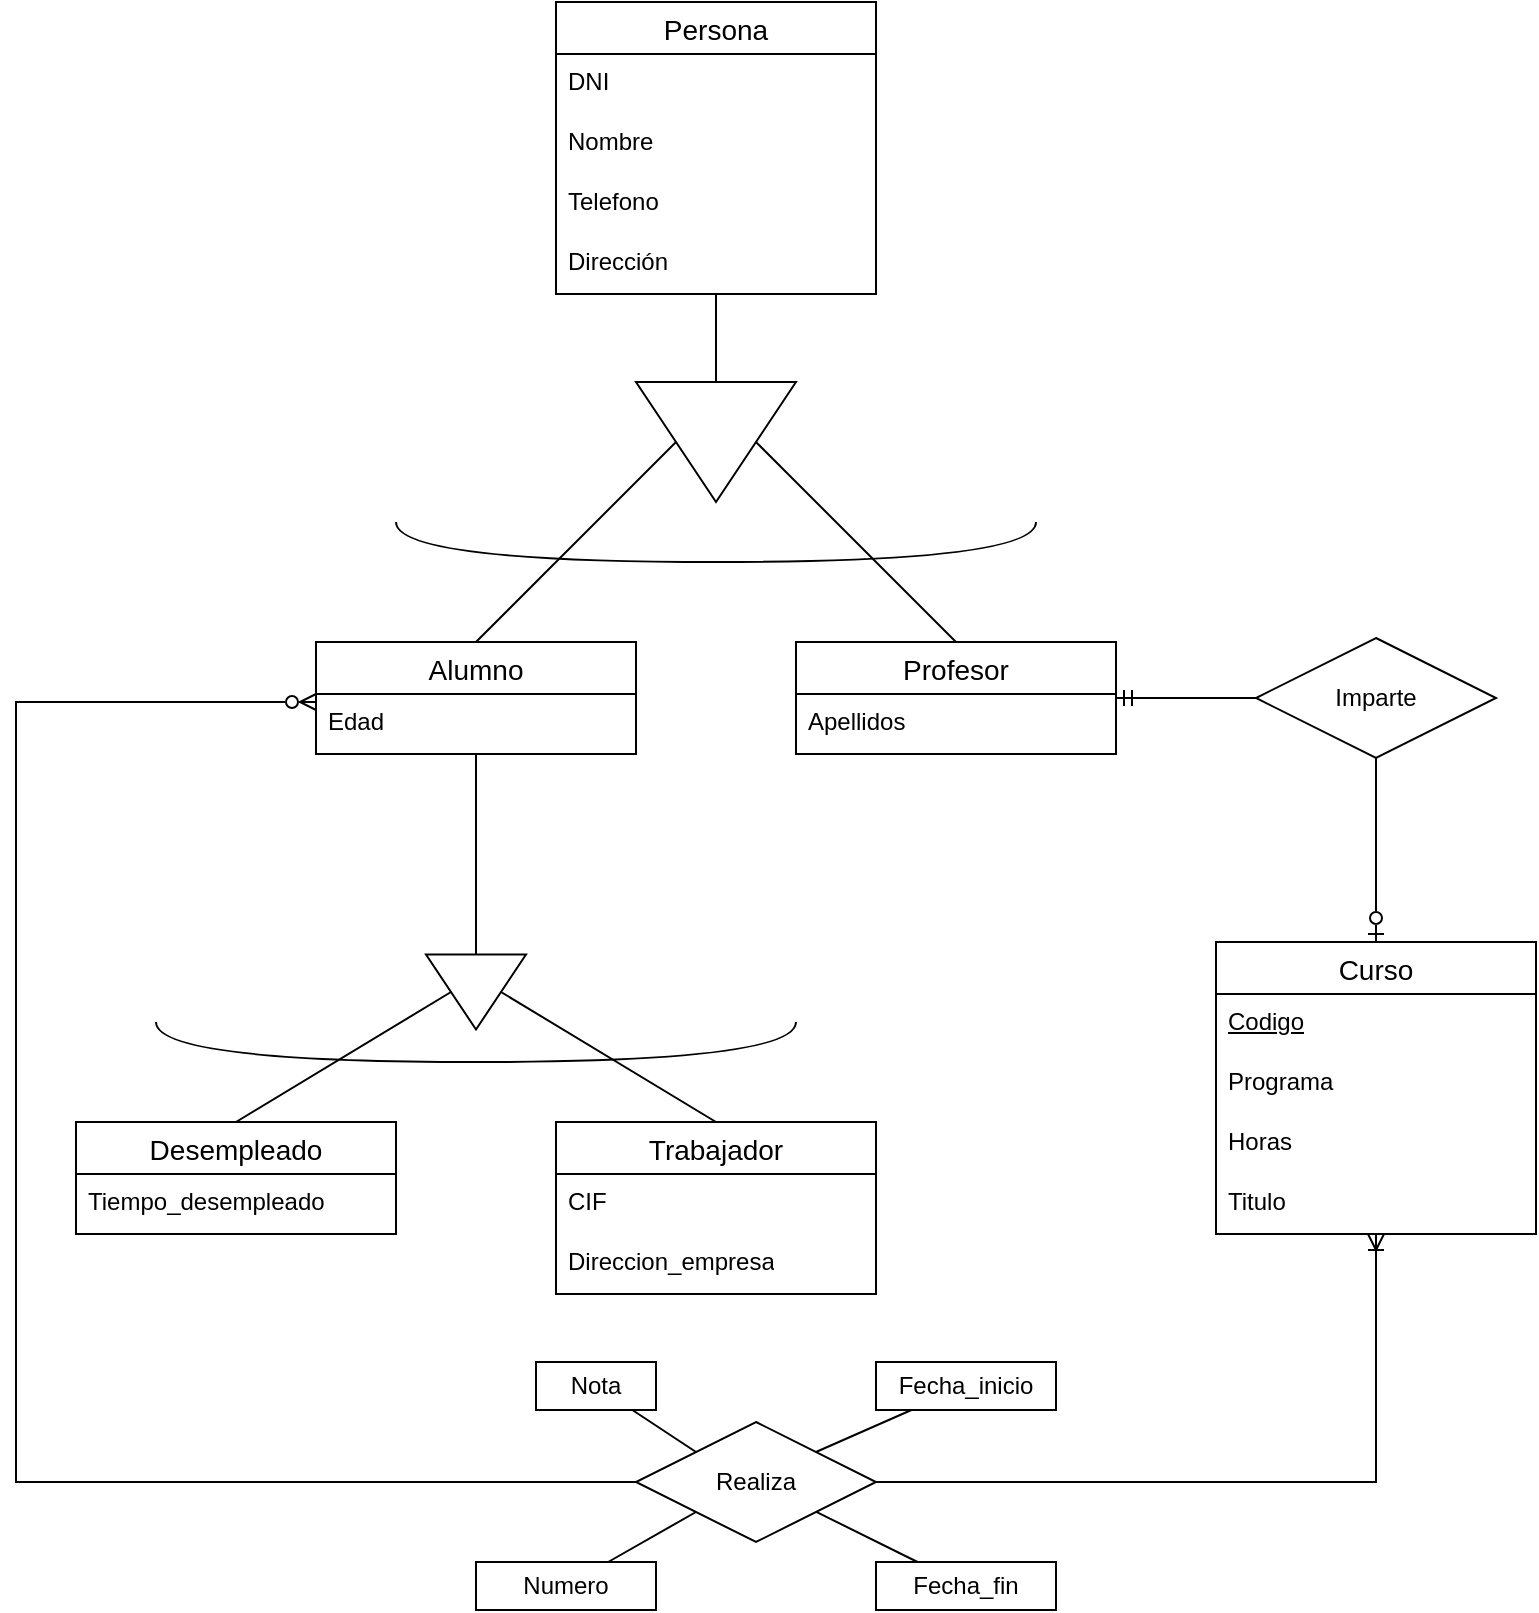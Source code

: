 <mxfile version="22.0.4" type="github">
  <diagram name="Página-1" id="FlU45aB12HdVQE7GKGVE">
    <mxGraphModel dx="1434" dy="802" grid="1" gridSize="10" guides="1" tooltips="1" connect="1" arrows="1" fold="1" page="1" pageScale="1" pageWidth="827" pageHeight="1169" math="0" shadow="0">
      <root>
        <mxCell id="0" />
        <mxCell id="1" parent="0" />
        <mxCell id="kR_CIsrgJelgp5DFbDM_-1" value="Persona" style="swimlane;fontStyle=0;childLayout=stackLayout;horizontal=1;startSize=26;horizontalStack=0;resizeParent=1;resizeParentMax=0;resizeLast=0;collapsible=1;marginBottom=0;align=center;fontSize=14;" parent="1" vertex="1">
          <mxGeometry x="440" y="120" width="160" height="146" as="geometry" />
        </mxCell>
        <mxCell id="kR_CIsrgJelgp5DFbDM_-2" value="DNI" style="text;strokeColor=none;fillColor=none;spacingLeft=4;spacingRight=4;overflow=hidden;rotatable=0;points=[[0,0.5],[1,0.5]];portConstraint=eastwest;fontSize=12;whiteSpace=wrap;html=1;" parent="kR_CIsrgJelgp5DFbDM_-1" vertex="1">
          <mxGeometry y="26" width="160" height="30" as="geometry" />
        </mxCell>
        <mxCell id="kR_CIsrgJelgp5DFbDM_-3" value="Nombre" style="text;strokeColor=none;fillColor=none;spacingLeft=4;spacingRight=4;overflow=hidden;rotatable=0;points=[[0,0.5],[1,0.5]];portConstraint=eastwest;fontSize=12;whiteSpace=wrap;html=1;" parent="kR_CIsrgJelgp5DFbDM_-1" vertex="1">
          <mxGeometry y="56" width="160" height="30" as="geometry" />
        </mxCell>
        <mxCell id="kR_CIsrgJelgp5DFbDM_-4" value="Telefono" style="text;strokeColor=none;fillColor=none;spacingLeft=4;spacingRight=4;overflow=hidden;rotatable=0;points=[[0,0.5],[1,0.5]];portConstraint=eastwest;fontSize=12;whiteSpace=wrap;html=1;" parent="kR_CIsrgJelgp5DFbDM_-1" vertex="1">
          <mxGeometry y="86" width="160" height="30" as="geometry" />
        </mxCell>
        <mxCell id="kR_CIsrgJelgp5DFbDM_-17" value="Dirección" style="text;strokeColor=none;fillColor=none;spacingLeft=4;spacingRight=4;overflow=hidden;rotatable=0;points=[[0,0.5],[1,0.5]];portConstraint=eastwest;fontSize=12;whiteSpace=wrap;html=1;" parent="kR_CIsrgJelgp5DFbDM_-1" vertex="1">
          <mxGeometry y="116" width="160" height="30" as="geometry" />
        </mxCell>
        <mxCell id="kR_CIsrgJelgp5DFbDM_-5" value="Desempleado" style="swimlane;fontStyle=0;childLayout=stackLayout;horizontal=1;startSize=26;horizontalStack=0;resizeParent=1;resizeParentMax=0;resizeLast=0;collapsible=1;marginBottom=0;align=center;fontSize=14;" parent="1" vertex="1">
          <mxGeometry x="200" y="680" width="160" height="56" as="geometry" />
        </mxCell>
        <mxCell id="kR_CIsrgJelgp5DFbDM_-6" value="Tiempo_desempleado" style="text;strokeColor=none;fillColor=none;spacingLeft=4;spacingRight=4;overflow=hidden;rotatable=0;points=[[0,0.5],[1,0.5]];portConstraint=eastwest;fontSize=12;whiteSpace=wrap;html=1;" parent="kR_CIsrgJelgp5DFbDM_-5" vertex="1">
          <mxGeometry y="26" width="160" height="30" as="geometry" />
        </mxCell>
        <mxCell id="kR_CIsrgJelgp5DFbDM_-9" value="Trabajador" style="swimlane;fontStyle=0;childLayout=stackLayout;horizontal=1;startSize=26;horizontalStack=0;resizeParent=1;resizeParentMax=0;resizeLast=0;collapsible=1;marginBottom=0;align=center;fontSize=14;" parent="1" vertex="1">
          <mxGeometry x="440" y="680" width="160" height="86" as="geometry" />
        </mxCell>
        <mxCell id="kR_CIsrgJelgp5DFbDM_-10" value="CIF" style="text;strokeColor=none;fillColor=none;spacingLeft=4;spacingRight=4;overflow=hidden;rotatable=0;points=[[0,0.5],[1,0.5]];portConstraint=eastwest;fontSize=12;whiteSpace=wrap;html=1;" parent="kR_CIsrgJelgp5DFbDM_-9" vertex="1">
          <mxGeometry y="26" width="160" height="30" as="geometry" />
        </mxCell>
        <mxCell id="kR_CIsrgJelgp5DFbDM_-11" value="Direccion_empresa" style="text;strokeColor=none;fillColor=none;spacingLeft=4;spacingRight=4;overflow=hidden;rotatable=0;points=[[0,0.5],[1,0.5]];portConstraint=eastwest;fontSize=12;whiteSpace=wrap;html=1;" parent="kR_CIsrgJelgp5DFbDM_-9" vertex="1">
          <mxGeometry y="56" width="160" height="30" as="geometry" />
        </mxCell>
        <mxCell id="kR_CIsrgJelgp5DFbDM_-13" value="Curso" style="swimlane;fontStyle=0;childLayout=stackLayout;horizontal=1;startSize=26;horizontalStack=0;resizeParent=1;resizeParentMax=0;resizeLast=0;collapsible=1;marginBottom=0;align=center;fontSize=14;" parent="1" vertex="1">
          <mxGeometry x="770" y="590" width="160" height="146" as="geometry" />
        </mxCell>
        <mxCell id="kR_CIsrgJelgp5DFbDM_-14" value="&lt;u&gt;Codigo&lt;/u&gt;" style="text;strokeColor=none;fillColor=none;spacingLeft=4;spacingRight=4;overflow=hidden;rotatable=0;points=[[0,0.5],[1,0.5]];portConstraint=eastwest;fontSize=12;whiteSpace=wrap;html=1;" parent="kR_CIsrgJelgp5DFbDM_-13" vertex="1">
          <mxGeometry y="26" width="160" height="30" as="geometry" />
        </mxCell>
        <mxCell id="kR_CIsrgJelgp5DFbDM_-15" value="Programa" style="text;strokeColor=none;fillColor=none;spacingLeft=4;spacingRight=4;overflow=hidden;rotatable=0;points=[[0,0.5],[1,0.5]];portConstraint=eastwest;fontSize=12;whiteSpace=wrap;html=1;" parent="kR_CIsrgJelgp5DFbDM_-13" vertex="1">
          <mxGeometry y="56" width="160" height="30" as="geometry" />
        </mxCell>
        <mxCell id="kR_CIsrgJelgp5DFbDM_-16" value="Horas" style="text;strokeColor=none;fillColor=none;spacingLeft=4;spacingRight=4;overflow=hidden;rotatable=0;points=[[0,0.5],[1,0.5]];portConstraint=eastwest;fontSize=12;whiteSpace=wrap;html=1;" parent="kR_CIsrgJelgp5DFbDM_-13" vertex="1">
          <mxGeometry y="86" width="160" height="30" as="geometry" />
        </mxCell>
        <mxCell id="91NcmLqdeF9O7BRhGeks-2" value="Titulo" style="text;strokeColor=none;fillColor=none;spacingLeft=4;spacingRight=4;overflow=hidden;rotatable=0;points=[[0,0.5],[1,0.5]];portConstraint=eastwest;fontSize=12;whiteSpace=wrap;html=1;" vertex="1" parent="kR_CIsrgJelgp5DFbDM_-13">
          <mxGeometry y="116" width="160" height="30" as="geometry" />
        </mxCell>
        <mxCell id="kR_CIsrgJelgp5DFbDM_-18" value="Profesor" style="swimlane;fontStyle=0;childLayout=stackLayout;horizontal=1;startSize=26;horizontalStack=0;resizeParent=1;resizeParentMax=0;resizeLast=0;collapsible=1;marginBottom=0;align=center;fontSize=14;" parent="1" vertex="1">
          <mxGeometry x="560" y="440" width="160" height="56" as="geometry" />
        </mxCell>
        <mxCell id="kR_CIsrgJelgp5DFbDM_-19" value="Apellidos" style="text;strokeColor=none;fillColor=none;spacingLeft=4;spacingRight=4;overflow=hidden;rotatable=0;points=[[0,0.5],[1,0.5]];portConstraint=eastwest;fontSize=12;whiteSpace=wrap;html=1;" parent="kR_CIsrgJelgp5DFbDM_-18" vertex="1">
          <mxGeometry y="26" width="160" height="30" as="geometry" />
        </mxCell>
        <mxCell id="kR_CIsrgJelgp5DFbDM_-22" value="" style="triangle;whiteSpace=wrap;html=1;rotation=90;" parent="1" vertex="1">
          <mxGeometry x="490" y="300" width="60" height="80" as="geometry" />
        </mxCell>
        <mxCell id="kR_CIsrgJelgp5DFbDM_-23" value="" style="endArrow=none;html=1;rounded=0;" parent="1" source="kR_CIsrgJelgp5DFbDM_-22" target="kR_CIsrgJelgp5DFbDM_-1" edge="1">
          <mxGeometry width="50" height="50" relative="1" as="geometry">
            <mxPoint x="410" y="480" as="sourcePoint" />
            <mxPoint x="460" y="430" as="targetPoint" />
          </mxGeometry>
        </mxCell>
        <mxCell id="kR_CIsrgJelgp5DFbDM_-26" value="" style="endArrow=none;html=1;rounded=0;entryX=0.5;entryY=0;entryDx=0;entryDy=0;exitX=0.5;exitY=0;exitDx=0;exitDy=0;" parent="1" source="kR_CIsrgJelgp5DFbDM_-22" target="kR_CIsrgJelgp5DFbDM_-18" edge="1">
          <mxGeometry width="50" height="50" relative="1" as="geometry">
            <mxPoint x="710" y="380" as="sourcePoint" />
            <mxPoint x="760" y="330" as="targetPoint" />
          </mxGeometry>
        </mxCell>
        <mxCell id="kR_CIsrgJelgp5DFbDM_-28" value="Alumno" style="swimlane;fontStyle=0;childLayout=stackLayout;horizontal=1;startSize=26;horizontalStack=0;resizeParent=1;resizeParentMax=0;resizeLast=0;collapsible=1;marginBottom=0;align=center;fontSize=14;" parent="1" vertex="1">
          <mxGeometry x="320" y="440" width="160" height="56" as="geometry" />
        </mxCell>
        <mxCell id="kR_CIsrgJelgp5DFbDM_-29" value="Edad" style="text;strokeColor=none;fillColor=none;spacingLeft=4;spacingRight=4;overflow=hidden;rotatable=0;points=[[0,0.5],[1,0.5]];portConstraint=eastwest;fontSize=12;whiteSpace=wrap;html=1;" parent="kR_CIsrgJelgp5DFbDM_-28" vertex="1">
          <mxGeometry y="26" width="160" height="30" as="geometry" />
        </mxCell>
        <mxCell id="kR_CIsrgJelgp5DFbDM_-32" value="" style="triangle;whiteSpace=wrap;html=1;rotation=90;" parent="1" vertex="1">
          <mxGeometry x="381.25" y="590" width="37.5" height="50" as="geometry" />
        </mxCell>
        <mxCell id="kR_CIsrgJelgp5DFbDM_-33" value="" style="endArrow=none;html=1;rounded=0;" parent="1" source="kR_CIsrgJelgp5DFbDM_-32" target="kR_CIsrgJelgp5DFbDM_-28" edge="1">
          <mxGeometry width="50" height="50" relative="1" as="geometry">
            <mxPoint x="120" y="620" as="sourcePoint" />
            <mxPoint x="170" y="570" as="targetPoint" />
          </mxGeometry>
        </mxCell>
        <mxCell id="kR_CIsrgJelgp5DFbDM_-34" value="" style="endArrow=none;html=1;rounded=0;exitX=0.5;exitY=0;exitDx=0;exitDy=0;entryX=0.5;entryY=1;entryDx=0;entryDy=0;" parent="1" source="kR_CIsrgJelgp5DFbDM_-5" target="kR_CIsrgJelgp5DFbDM_-32" edge="1">
          <mxGeometry width="50" height="50" relative="1" as="geometry">
            <mxPoint x="90" y="640" as="sourcePoint" />
            <mxPoint x="320" y="620" as="targetPoint" />
          </mxGeometry>
        </mxCell>
        <mxCell id="kR_CIsrgJelgp5DFbDM_-35" value="" style="endArrow=none;html=1;rounded=0;exitX=0.5;exitY=0;exitDx=0;exitDy=0;entryX=0.5;entryY=0;entryDx=0;entryDy=0;" parent="1" source="kR_CIsrgJelgp5DFbDM_-9" target="kR_CIsrgJelgp5DFbDM_-32" edge="1">
          <mxGeometry width="50" height="50" relative="1" as="geometry">
            <mxPoint x="130" y="640" as="sourcePoint" />
            <mxPoint x="510" y="615" as="targetPoint" />
          </mxGeometry>
        </mxCell>
        <mxCell id="kR_CIsrgJelgp5DFbDM_-36" value="" style="endArrow=none;html=1;rounded=0;entryX=0.5;entryY=1;entryDx=0;entryDy=0;exitX=0.5;exitY=0;exitDx=0;exitDy=0;" parent="1" source="kR_CIsrgJelgp5DFbDM_-28" target="kR_CIsrgJelgp5DFbDM_-22" edge="1">
          <mxGeometry width="50" height="50" relative="1" as="geometry">
            <mxPoint x="190" y="400" as="sourcePoint" />
            <mxPoint x="240" y="350" as="targetPoint" />
          </mxGeometry>
        </mxCell>
        <mxCell id="kR_CIsrgJelgp5DFbDM_-38" value="" style="endArrow=none;html=1;rounded=0;edgeStyle=orthogonalEdgeStyle;curved=1;" parent="1" edge="1">
          <mxGeometry width="50" height="50" relative="1" as="geometry">
            <mxPoint x="240" y="630" as="sourcePoint" />
            <mxPoint x="560" y="630" as="targetPoint" />
            <Array as="points">
              <mxPoint x="240" y="650" />
              <mxPoint x="560" y="650" />
            </Array>
          </mxGeometry>
        </mxCell>
        <mxCell id="91NcmLqdeF9O7BRhGeks-1" value="" style="endArrow=none;html=1;rounded=0;edgeStyle=orthogonalEdgeStyle;curved=1;" edge="1" parent="1">
          <mxGeometry width="50" height="50" relative="1" as="geometry">
            <mxPoint x="360" y="380" as="sourcePoint" />
            <mxPoint x="680" y="380" as="targetPoint" />
            <Array as="points">
              <mxPoint x="360" y="400" />
              <mxPoint x="680" y="400" />
            </Array>
          </mxGeometry>
        </mxCell>
        <mxCell id="91NcmLqdeF9O7BRhGeks-12" style="edgeStyle=orthogonalEdgeStyle;rounded=0;orthogonalLoop=1;jettySize=auto;html=1;endArrow=ERzeroToMany;endFill=0;" edge="1" parent="1" source="91NcmLqdeF9O7BRhGeks-10" target="kR_CIsrgJelgp5DFbDM_-28">
          <mxGeometry relative="1" as="geometry">
            <mxPoint x="320" y="510" as="targetPoint" />
            <Array as="points">
              <mxPoint x="170" y="860" />
              <mxPoint x="170" y="470" />
            </Array>
          </mxGeometry>
        </mxCell>
        <mxCell id="91NcmLqdeF9O7BRhGeks-13" style="edgeStyle=orthogonalEdgeStyle;rounded=0;orthogonalLoop=1;jettySize=auto;html=1;endArrow=ERoneToMany;endFill=0;" edge="1" parent="1" source="91NcmLqdeF9O7BRhGeks-10" target="kR_CIsrgJelgp5DFbDM_-13">
          <mxGeometry relative="1" as="geometry" />
        </mxCell>
        <mxCell id="91NcmLqdeF9O7BRhGeks-10" value="Realiza" style="shape=rhombus;perimeter=rhombusPerimeter;whiteSpace=wrap;html=1;align=center;" vertex="1" parent="1">
          <mxGeometry x="480" y="830" width="120" height="60" as="geometry" />
        </mxCell>
        <mxCell id="91NcmLqdeF9O7BRhGeks-14" style="edgeStyle=orthogonalEdgeStyle;rounded=0;orthogonalLoop=1;jettySize=auto;html=1;endArrow=ERmandOne;endFill=0;" edge="1" parent="1" source="91NcmLqdeF9O7BRhGeks-11" target="kR_CIsrgJelgp5DFbDM_-18">
          <mxGeometry relative="1" as="geometry" />
        </mxCell>
        <mxCell id="91NcmLqdeF9O7BRhGeks-15" style="edgeStyle=orthogonalEdgeStyle;rounded=0;orthogonalLoop=1;jettySize=auto;html=1;endArrow=ERzeroToOne;endFill=0;" edge="1" parent="1" source="91NcmLqdeF9O7BRhGeks-11" target="kR_CIsrgJelgp5DFbDM_-13">
          <mxGeometry relative="1" as="geometry" />
        </mxCell>
        <mxCell id="91NcmLqdeF9O7BRhGeks-11" value="Imparte" style="shape=rhombus;perimeter=rhombusPerimeter;whiteSpace=wrap;html=1;align=center;" vertex="1" parent="1">
          <mxGeometry x="790" y="438" width="120" height="60" as="geometry" />
        </mxCell>
        <mxCell id="91NcmLqdeF9O7BRhGeks-16" value="Nota" style="whiteSpace=wrap;html=1;align=center;" vertex="1" parent="1">
          <mxGeometry x="430" y="800" width="60" height="24" as="geometry" />
        </mxCell>
        <mxCell id="91NcmLqdeF9O7BRhGeks-18" value="" style="endArrow=none;html=1;rounded=0;entryX=0;entryY=0;entryDx=0;entryDy=0;" edge="1" parent="1" source="91NcmLqdeF9O7BRhGeks-16" target="91NcmLqdeF9O7BRhGeks-10">
          <mxGeometry width="50" height="50" relative="1" as="geometry">
            <mxPoint x="340" y="850" as="sourcePoint" />
            <mxPoint x="390" y="800" as="targetPoint" />
          </mxGeometry>
        </mxCell>
        <mxCell id="91NcmLqdeF9O7BRhGeks-19" value="" style="endArrow=none;html=1;rounded=0;exitX=1;exitY=0;exitDx=0;exitDy=0;" edge="1" parent="1" source="91NcmLqdeF9O7BRhGeks-10" target="91NcmLqdeF9O7BRhGeks-20">
          <mxGeometry width="50" height="50" relative="1" as="geometry">
            <mxPoint x="600" y="850" as="sourcePoint" />
            <mxPoint x="650" y="800" as="targetPoint" />
          </mxGeometry>
        </mxCell>
        <mxCell id="91NcmLqdeF9O7BRhGeks-20" value="Fecha_inicio" style="whiteSpace=wrap;html=1;align=center;" vertex="1" parent="1">
          <mxGeometry x="600" y="800" width="90" height="24" as="geometry" />
        </mxCell>
        <mxCell id="91NcmLqdeF9O7BRhGeks-21" value="Fecha_fin" style="whiteSpace=wrap;html=1;align=center;" vertex="1" parent="1">
          <mxGeometry x="600" y="900" width="90" height="24" as="geometry" />
        </mxCell>
        <mxCell id="91NcmLqdeF9O7BRhGeks-22" value="Numero" style="whiteSpace=wrap;html=1;align=center;" vertex="1" parent="1">
          <mxGeometry x="400" y="900" width="90" height="24" as="geometry" />
        </mxCell>
        <mxCell id="91NcmLqdeF9O7BRhGeks-23" value="" style="endArrow=none;html=1;rounded=0;" edge="1" parent="1" source="91NcmLqdeF9O7BRhGeks-10" target="91NcmLqdeF9O7BRhGeks-21">
          <mxGeometry width="50" height="50" relative="1" as="geometry">
            <mxPoint x="488" y="834" as="sourcePoint" />
            <mxPoint x="520" y="855" as="targetPoint" />
          </mxGeometry>
        </mxCell>
        <mxCell id="91NcmLqdeF9O7BRhGeks-25" value="" style="endArrow=none;html=1;rounded=0;exitX=0;exitY=1;exitDx=0;exitDy=0;" edge="1" parent="1" source="91NcmLqdeF9O7BRhGeks-10" target="91NcmLqdeF9O7BRhGeks-22">
          <mxGeometry width="50" height="50" relative="1" as="geometry">
            <mxPoint x="580" y="885" as="sourcePoint" />
            <mxPoint x="631" y="910" as="targetPoint" />
          </mxGeometry>
        </mxCell>
      </root>
    </mxGraphModel>
  </diagram>
</mxfile>
